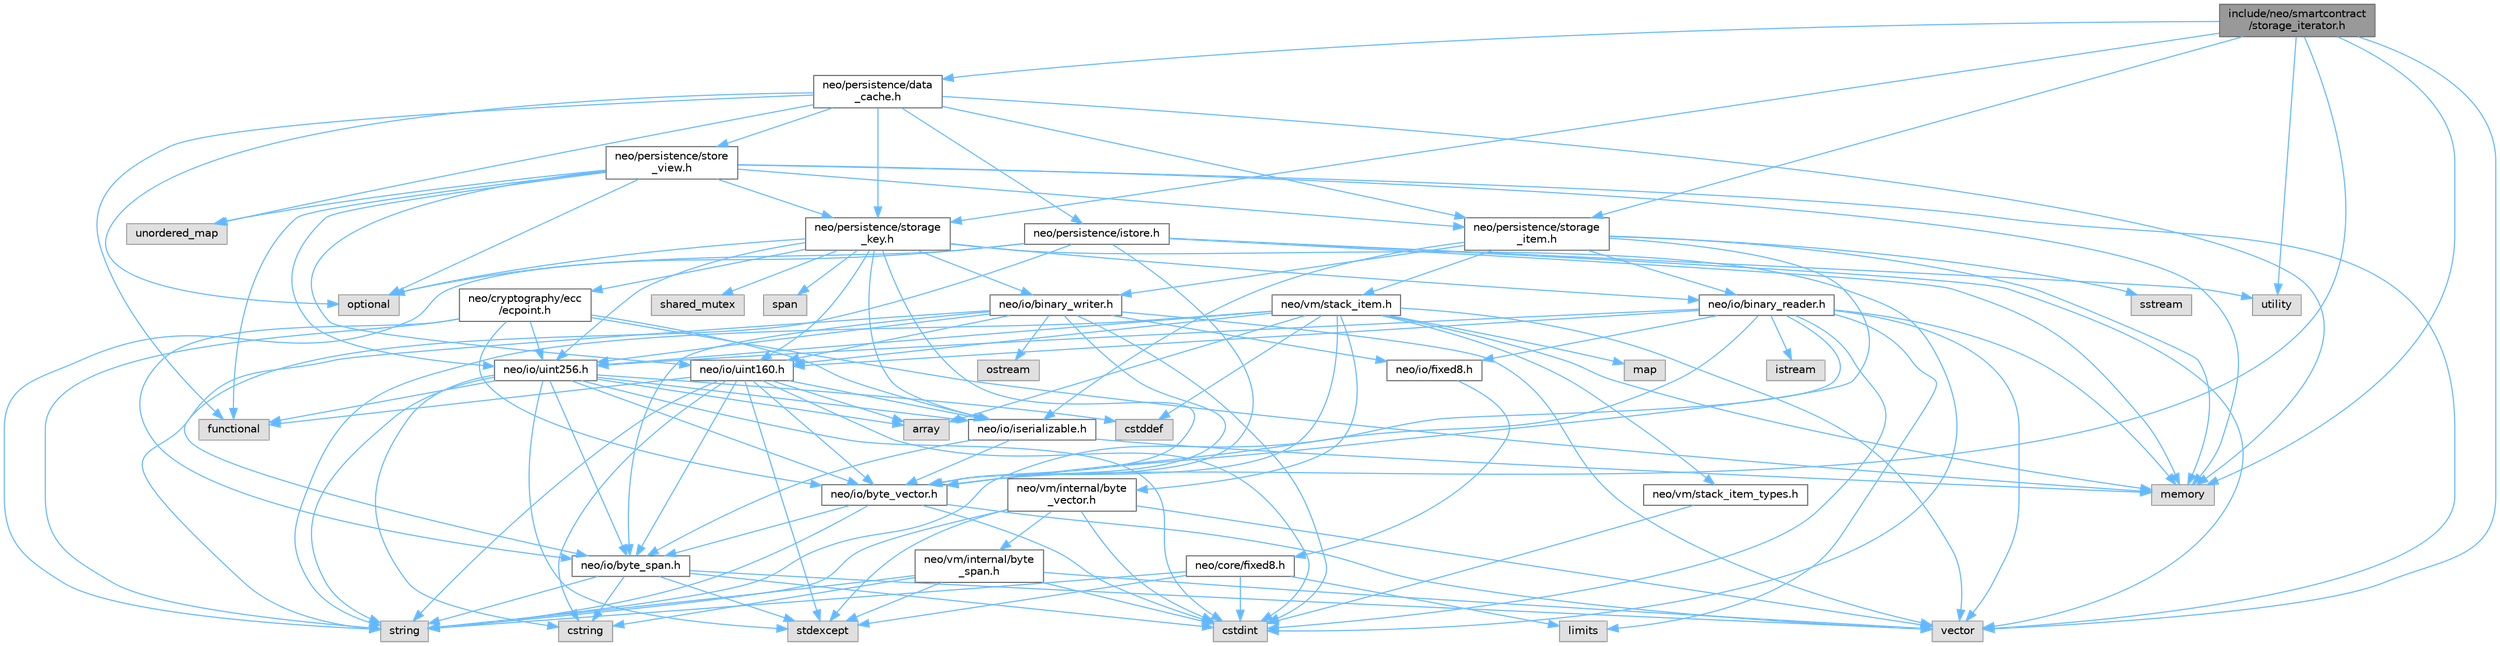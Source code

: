 digraph "include/neo/smartcontract/storage_iterator.h"
{
 // LATEX_PDF_SIZE
  bgcolor="transparent";
  edge [fontname=Helvetica,fontsize=10,labelfontname=Helvetica,labelfontsize=10];
  node [fontname=Helvetica,fontsize=10,shape=box,height=0.2,width=0.4];
  Node1 [id="Node000001",label="include/neo/smartcontract\l/storage_iterator.h",height=0.2,width=0.4,color="gray40", fillcolor="grey60", style="filled", fontcolor="black",tooltip=" "];
  Node1 -> Node2 [id="edge1_Node000001_Node000002",color="steelblue1",style="solid",tooltip=" "];
  Node2 [id="Node000002",label="neo/io/byte_vector.h",height=0.2,width=0.4,color="grey40", fillcolor="white", style="filled",URL="$io_2byte__vector_8h.html",tooltip=" "];
  Node2 -> Node3 [id="edge2_Node000002_Node000003",color="steelblue1",style="solid",tooltip=" "];
  Node3 [id="Node000003",label="neo/io/byte_span.h",height=0.2,width=0.4,color="grey40", fillcolor="white", style="filled",URL="$io_2byte__span_8h.html",tooltip=" "];
  Node3 -> Node4 [id="edge3_Node000003_Node000004",color="steelblue1",style="solid",tooltip=" "];
  Node4 [id="Node000004",label="cstdint",height=0.2,width=0.4,color="grey60", fillcolor="#E0E0E0", style="filled",tooltip=" "];
  Node3 -> Node5 [id="edge4_Node000003_Node000005",color="steelblue1",style="solid",tooltip=" "];
  Node5 [id="Node000005",label="cstring",height=0.2,width=0.4,color="grey60", fillcolor="#E0E0E0", style="filled",tooltip=" "];
  Node3 -> Node6 [id="edge5_Node000003_Node000006",color="steelblue1",style="solid",tooltip=" "];
  Node6 [id="Node000006",label="stdexcept",height=0.2,width=0.4,color="grey60", fillcolor="#E0E0E0", style="filled",tooltip=" "];
  Node3 -> Node7 [id="edge6_Node000003_Node000007",color="steelblue1",style="solid",tooltip=" "];
  Node7 [id="Node000007",label="string",height=0.2,width=0.4,color="grey60", fillcolor="#E0E0E0", style="filled",tooltip=" "];
  Node3 -> Node8 [id="edge7_Node000003_Node000008",color="steelblue1",style="solid",tooltip=" "];
  Node8 [id="Node000008",label="vector",height=0.2,width=0.4,color="grey60", fillcolor="#E0E0E0", style="filled",tooltip=" "];
  Node2 -> Node4 [id="edge8_Node000002_Node000004",color="steelblue1",style="solid",tooltip=" "];
  Node2 -> Node7 [id="edge9_Node000002_Node000007",color="steelblue1",style="solid",tooltip=" "];
  Node2 -> Node8 [id="edge10_Node000002_Node000008",color="steelblue1",style="solid",tooltip=" "];
  Node1 -> Node9 [id="edge11_Node000001_Node000009",color="steelblue1",style="solid",tooltip=" "];
  Node9 [id="Node000009",label="neo/persistence/data\l_cache.h",height=0.2,width=0.4,color="grey40", fillcolor="white", style="filled",URL="$data__cache_8h.html",tooltip=" "];
  Node9 -> Node10 [id="edge12_Node000009_Node000010",color="steelblue1",style="solid",tooltip=" "];
  Node10 [id="Node000010",label="neo/persistence/istore.h",height=0.2,width=0.4,color="grey40", fillcolor="white", style="filled",URL="$istore_8h.html",tooltip=" "];
  Node10 -> Node3 [id="edge13_Node000010_Node000003",color="steelblue1",style="solid",tooltip=" "];
  Node10 -> Node2 [id="edge14_Node000010_Node000002",color="steelblue1",style="solid",tooltip=" "];
  Node10 -> Node11 [id="edge15_Node000010_Node000011",color="steelblue1",style="solid",tooltip=" "];
  Node11 [id="Node000011",label="memory",height=0.2,width=0.4,color="grey60", fillcolor="#E0E0E0", style="filled",tooltip=" "];
  Node10 -> Node12 [id="edge16_Node000010_Node000012",color="steelblue1",style="solid",tooltip=" "];
  Node12 [id="Node000012",label="optional",height=0.2,width=0.4,color="grey60", fillcolor="#E0E0E0", style="filled",tooltip=" "];
  Node10 -> Node7 [id="edge17_Node000010_Node000007",color="steelblue1",style="solid",tooltip=" "];
  Node10 -> Node13 [id="edge18_Node000010_Node000013",color="steelblue1",style="solid",tooltip=" "];
  Node13 [id="Node000013",label="utility",height=0.2,width=0.4,color="grey60", fillcolor="#E0E0E0", style="filled",tooltip=" "];
  Node10 -> Node8 [id="edge19_Node000010_Node000008",color="steelblue1",style="solid",tooltip=" "];
  Node9 -> Node14 [id="edge20_Node000009_Node000014",color="steelblue1",style="solid",tooltip=" "];
  Node14 [id="Node000014",label="neo/persistence/storage\l_item.h",height=0.2,width=0.4,color="grey40", fillcolor="white", style="filled",URL="$persistence_2storage__item_8h.html",tooltip=" "];
  Node14 -> Node15 [id="edge21_Node000014_Node000015",color="steelblue1",style="solid",tooltip=" "];
  Node15 [id="Node000015",label="neo/io/binary_reader.h",height=0.2,width=0.4,color="grey40", fillcolor="white", style="filled",URL="$binary__reader_8h.html",tooltip=" "];
  Node15 -> Node2 [id="edge22_Node000015_Node000002",color="steelblue1",style="solid",tooltip=" "];
  Node15 -> Node16 [id="edge23_Node000015_Node000016",color="steelblue1",style="solid",tooltip=" "];
  Node16 [id="Node000016",label="neo/io/fixed8.h",height=0.2,width=0.4,color="grey40", fillcolor="white", style="filled",URL="$io_2fixed8_8h.html",tooltip=" "];
  Node16 -> Node17 [id="edge24_Node000016_Node000017",color="steelblue1",style="solid",tooltip=" "];
  Node17 [id="Node000017",label="neo/core/fixed8.h",height=0.2,width=0.4,color="grey40", fillcolor="white", style="filled",URL="$core_2fixed8_8h.html",tooltip=" "];
  Node17 -> Node4 [id="edge25_Node000017_Node000004",color="steelblue1",style="solid",tooltip=" "];
  Node17 -> Node18 [id="edge26_Node000017_Node000018",color="steelblue1",style="solid",tooltip=" "];
  Node18 [id="Node000018",label="limits",height=0.2,width=0.4,color="grey60", fillcolor="#E0E0E0", style="filled",tooltip=" "];
  Node17 -> Node6 [id="edge27_Node000017_Node000006",color="steelblue1",style="solid",tooltip=" "];
  Node17 -> Node7 [id="edge28_Node000017_Node000007",color="steelblue1",style="solid",tooltip=" "];
  Node15 -> Node19 [id="edge29_Node000015_Node000019",color="steelblue1",style="solid",tooltip=" "];
  Node19 [id="Node000019",label="neo/io/uint160.h",height=0.2,width=0.4,color="grey40", fillcolor="white", style="filled",URL="$uint160_8h.html",tooltip=" "];
  Node19 -> Node3 [id="edge30_Node000019_Node000003",color="steelblue1",style="solid",tooltip=" "];
  Node19 -> Node2 [id="edge31_Node000019_Node000002",color="steelblue1",style="solid",tooltip=" "];
  Node19 -> Node20 [id="edge32_Node000019_Node000020",color="steelblue1",style="solid",tooltip=" "];
  Node20 [id="Node000020",label="neo/io/iserializable.h",height=0.2,width=0.4,color="grey40", fillcolor="white", style="filled",URL="$iserializable_8h.html",tooltip=" "];
  Node20 -> Node3 [id="edge33_Node000020_Node000003",color="steelblue1",style="solid",tooltip=" "];
  Node20 -> Node2 [id="edge34_Node000020_Node000002",color="steelblue1",style="solid",tooltip=" "];
  Node20 -> Node11 [id="edge35_Node000020_Node000011",color="steelblue1",style="solid",tooltip=" "];
  Node19 -> Node21 [id="edge36_Node000019_Node000021",color="steelblue1",style="solid",tooltip=" "];
  Node21 [id="Node000021",label="array",height=0.2,width=0.4,color="grey60", fillcolor="#E0E0E0", style="filled",tooltip=" "];
  Node19 -> Node4 [id="edge37_Node000019_Node000004",color="steelblue1",style="solid",tooltip=" "];
  Node19 -> Node5 [id="edge38_Node000019_Node000005",color="steelblue1",style="solid",tooltip=" "];
  Node19 -> Node22 [id="edge39_Node000019_Node000022",color="steelblue1",style="solid",tooltip=" "];
  Node22 [id="Node000022",label="functional",height=0.2,width=0.4,color="grey60", fillcolor="#E0E0E0", style="filled",tooltip=" "];
  Node19 -> Node6 [id="edge40_Node000019_Node000006",color="steelblue1",style="solid",tooltip=" "];
  Node19 -> Node7 [id="edge41_Node000019_Node000007",color="steelblue1",style="solid",tooltip=" "];
  Node15 -> Node23 [id="edge42_Node000015_Node000023",color="steelblue1",style="solid",tooltip=" "];
  Node23 [id="Node000023",label="neo/io/uint256.h",height=0.2,width=0.4,color="grey40", fillcolor="white", style="filled",URL="$uint256_8h.html",tooltip=" "];
  Node23 -> Node3 [id="edge43_Node000023_Node000003",color="steelblue1",style="solid",tooltip=" "];
  Node23 -> Node2 [id="edge44_Node000023_Node000002",color="steelblue1",style="solid",tooltip=" "];
  Node23 -> Node20 [id="edge45_Node000023_Node000020",color="steelblue1",style="solid",tooltip=" "];
  Node23 -> Node21 [id="edge46_Node000023_Node000021",color="steelblue1",style="solid",tooltip=" "];
  Node23 -> Node24 [id="edge47_Node000023_Node000024",color="steelblue1",style="solid",tooltip=" "];
  Node24 [id="Node000024",label="cstddef",height=0.2,width=0.4,color="grey60", fillcolor="#E0E0E0", style="filled",tooltip=" "];
  Node23 -> Node4 [id="edge48_Node000023_Node000004",color="steelblue1",style="solid",tooltip=" "];
  Node23 -> Node5 [id="edge49_Node000023_Node000005",color="steelblue1",style="solid",tooltip=" "];
  Node23 -> Node22 [id="edge50_Node000023_Node000022",color="steelblue1",style="solid",tooltip=" "];
  Node23 -> Node6 [id="edge51_Node000023_Node000006",color="steelblue1",style="solid",tooltip=" "];
  Node23 -> Node7 [id="edge52_Node000023_Node000007",color="steelblue1",style="solid",tooltip=" "];
  Node15 -> Node4 [id="edge53_Node000015_Node000004",color="steelblue1",style="solid",tooltip=" "];
  Node15 -> Node25 [id="edge54_Node000015_Node000025",color="steelblue1",style="solid",tooltip=" "];
  Node25 [id="Node000025",label="istream",height=0.2,width=0.4,color="grey60", fillcolor="#E0E0E0", style="filled",tooltip=" "];
  Node15 -> Node18 [id="edge55_Node000015_Node000018",color="steelblue1",style="solid",tooltip=" "];
  Node15 -> Node11 [id="edge56_Node000015_Node000011",color="steelblue1",style="solid",tooltip=" "];
  Node15 -> Node7 [id="edge57_Node000015_Node000007",color="steelblue1",style="solid",tooltip=" "];
  Node15 -> Node8 [id="edge58_Node000015_Node000008",color="steelblue1",style="solid",tooltip=" "];
  Node14 -> Node26 [id="edge59_Node000014_Node000026",color="steelblue1",style="solid",tooltip=" "];
  Node26 [id="Node000026",label="neo/io/binary_writer.h",height=0.2,width=0.4,color="grey40", fillcolor="white", style="filled",URL="$binary__writer_8h.html",tooltip=" "];
  Node26 -> Node3 [id="edge60_Node000026_Node000003",color="steelblue1",style="solid",tooltip=" "];
  Node26 -> Node2 [id="edge61_Node000026_Node000002",color="steelblue1",style="solid",tooltip=" "];
  Node26 -> Node16 [id="edge62_Node000026_Node000016",color="steelblue1",style="solid",tooltip=" "];
  Node26 -> Node19 [id="edge63_Node000026_Node000019",color="steelblue1",style="solid",tooltip=" "];
  Node26 -> Node23 [id="edge64_Node000026_Node000023",color="steelblue1",style="solid",tooltip=" "];
  Node26 -> Node4 [id="edge65_Node000026_Node000004",color="steelblue1",style="solid",tooltip=" "];
  Node26 -> Node27 [id="edge66_Node000026_Node000027",color="steelblue1",style="solid",tooltip=" "];
  Node27 [id="Node000027",label="ostream",height=0.2,width=0.4,color="grey60", fillcolor="#E0E0E0", style="filled",tooltip=" "];
  Node26 -> Node7 [id="edge67_Node000026_Node000007",color="steelblue1",style="solid",tooltip=" "];
  Node26 -> Node8 [id="edge68_Node000026_Node000008",color="steelblue1",style="solid",tooltip=" "];
  Node14 -> Node2 [id="edge69_Node000014_Node000002",color="steelblue1",style="solid",tooltip=" "];
  Node14 -> Node20 [id="edge70_Node000014_Node000020",color="steelblue1",style="solid",tooltip=" "];
  Node14 -> Node28 [id="edge71_Node000014_Node000028",color="steelblue1",style="solid",tooltip=" "];
  Node28 [id="Node000028",label="neo/vm/stack_item.h",height=0.2,width=0.4,color="grey40", fillcolor="white", style="filled",URL="$stack__item_8h.html",tooltip=" "];
  Node28 -> Node2 [id="edge72_Node000028_Node000002",color="steelblue1",style="solid",tooltip=" "];
  Node28 -> Node19 [id="edge73_Node000028_Node000019",color="steelblue1",style="solid",tooltip=" "];
  Node28 -> Node23 [id="edge74_Node000028_Node000023",color="steelblue1",style="solid",tooltip=" "];
  Node28 -> Node29 [id="edge75_Node000028_Node000029",color="steelblue1",style="solid",tooltip=" "];
  Node29 [id="Node000029",label="neo/vm/internal/byte\l_vector.h",height=0.2,width=0.4,color="grey40", fillcolor="white", style="filled",URL="$vm_2internal_2byte__vector_8h.html",tooltip=" "];
  Node29 -> Node30 [id="edge76_Node000029_Node000030",color="steelblue1",style="solid",tooltip=" "];
  Node30 [id="Node000030",label="neo/vm/internal/byte\l_span.h",height=0.2,width=0.4,color="grey40", fillcolor="white", style="filled",URL="$vm_2internal_2byte__span_8h.html",tooltip=" "];
  Node30 -> Node4 [id="edge77_Node000030_Node000004",color="steelblue1",style="solid",tooltip=" "];
  Node30 -> Node5 [id="edge78_Node000030_Node000005",color="steelblue1",style="solid",tooltip=" "];
  Node30 -> Node6 [id="edge79_Node000030_Node000006",color="steelblue1",style="solid",tooltip=" "];
  Node30 -> Node7 [id="edge80_Node000030_Node000007",color="steelblue1",style="solid",tooltip=" "];
  Node30 -> Node8 [id="edge81_Node000030_Node000008",color="steelblue1",style="solid",tooltip=" "];
  Node29 -> Node4 [id="edge82_Node000029_Node000004",color="steelblue1",style="solid",tooltip=" "];
  Node29 -> Node6 [id="edge83_Node000029_Node000006",color="steelblue1",style="solid",tooltip=" "];
  Node29 -> Node7 [id="edge84_Node000029_Node000007",color="steelblue1",style="solid",tooltip=" "];
  Node29 -> Node8 [id="edge85_Node000029_Node000008",color="steelblue1",style="solid",tooltip=" "];
  Node28 -> Node31 [id="edge86_Node000028_Node000031",color="steelblue1",style="solid",tooltip=" "];
  Node31 [id="Node000031",label="neo/vm/stack_item_types.h",height=0.2,width=0.4,color="grey40", fillcolor="white", style="filled",URL="$stack__item__types_8h.html",tooltip=" "];
  Node31 -> Node4 [id="edge87_Node000031_Node000004",color="steelblue1",style="solid",tooltip=" "];
  Node28 -> Node21 [id="edge88_Node000028_Node000021",color="steelblue1",style="solid",tooltip=" "];
  Node28 -> Node24 [id="edge89_Node000028_Node000024",color="steelblue1",style="solid",tooltip=" "];
  Node28 -> Node32 [id="edge90_Node000028_Node000032",color="steelblue1",style="solid",tooltip=" "];
  Node32 [id="Node000032",label="map",height=0.2,width=0.4,color="grey60", fillcolor="#E0E0E0", style="filled",tooltip=" "];
  Node28 -> Node11 [id="edge91_Node000028_Node000011",color="steelblue1",style="solid",tooltip=" "];
  Node28 -> Node7 [id="edge92_Node000028_Node000007",color="steelblue1",style="solid",tooltip=" "];
  Node28 -> Node8 [id="edge93_Node000028_Node000008",color="steelblue1",style="solid",tooltip=" "];
  Node14 -> Node11 [id="edge94_Node000014_Node000011",color="steelblue1",style="solid",tooltip=" "];
  Node14 -> Node33 [id="edge95_Node000014_Node000033",color="steelblue1",style="solid",tooltip=" "];
  Node33 [id="Node000033",label="sstream",height=0.2,width=0.4,color="grey60", fillcolor="#E0E0E0", style="filled",tooltip=" "];
  Node9 -> Node34 [id="edge96_Node000009_Node000034",color="steelblue1",style="solid",tooltip=" "];
  Node34 [id="Node000034",label="neo/persistence/storage\l_key.h",height=0.2,width=0.4,color="grey40", fillcolor="white", style="filled",URL="$persistence_2storage__key_8h.html",tooltip=" "];
  Node34 -> Node35 [id="edge97_Node000034_Node000035",color="steelblue1",style="solid",tooltip=" "];
  Node35 [id="Node000035",label="neo/cryptography/ecc\l/ecpoint.h",height=0.2,width=0.4,color="grey40", fillcolor="white", style="filled",URL="$ecpoint_8h.html",tooltip=" "];
  Node35 -> Node3 [id="edge98_Node000035_Node000003",color="steelblue1",style="solid",tooltip=" "];
  Node35 -> Node2 [id="edge99_Node000035_Node000002",color="steelblue1",style="solid",tooltip=" "];
  Node35 -> Node20 [id="edge100_Node000035_Node000020",color="steelblue1",style="solid",tooltip=" "];
  Node35 -> Node23 [id="edge101_Node000035_Node000023",color="steelblue1",style="solid",tooltip=" "];
  Node35 -> Node11 [id="edge102_Node000035_Node000011",color="steelblue1",style="solid",tooltip=" "];
  Node35 -> Node7 [id="edge103_Node000035_Node000007",color="steelblue1",style="solid",tooltip=" "];
  Node34 -> Node15 [id="edge104_Node000034_Node000015",color="steelblue1",style="solid",tooltip=" "];
  Node34 -> Node26 [id="edge105_Node000034_Node000026",color="steelblue1",style="solid",tooltip=" "];
  Node34 -> Node2 [id="edge106_Node000034_Node000002",color="steelblue1",style="solid",tooltip=" "];
  Node34 -> Node20 [id="edge107_Node000034_Node000020",color="steelblue1",style="solid",tooltip=" "];
  Node34 -> Node19 [id="edge108_Node000034_Node000019",color="steelblue1",style="solid",tooltip=" "];
  Node34 -> Node23 [id="edge109_Node000034_Node000023",color="steelblue1",style="solid",tooltip=" "];
  Node34 -> Node4 [id="edge110_Node000034_Node000004",color="steelblue1",style="solid",tooltip=" "];
  Node34 -> Node12 [id="edge111_Node000034_Node000012",color="steelblue1",style="solid",tooltip=" "];
  Node34 -> Node36 [id="edge112_Node000034_Node000036",color="steelblue1",style="solid",tooltip=" "];
  Node36 [id="Node000036",label="shared_mutex",height=0.2,width=0.4,color="grey60", fillcolor="#E0E0E0", style="filled",tooltip=" "];
  Node34 -> Node37 [id="edge113_Node000034_Node000037",color="steelblue1",style="solid",tooltip=" "];
  Node37 [id="Node000037",label="span",height=0.2,width=0.4,color="grey60", fillcolor="#E0E0E0", style="filled",tooltip=" "];
  Node9 -> Node38 [id="edge114_Node000009_Node000038",color="steelblue1",style="solid",tooltip=" "];
  Node38 [id="Node000038",label="neo/persistence/store\l_view.h",height=0.2,width=0.4,color="grey40", fillcolor="white", style="filled",URL="$store__view_8h.html",tooltip=" "];
  Node38 -> Node19 [id="edge115_Node000038_Node000019",color="steelblue1",style="solid",tooltip=" "];
  Node38 -> Node23 [id="edge116_Node000038_Node000023",color="steelblue1",style="solid",tooltip=" "];
  Node38 -> Node14 [id="edge117_Node000038_Node000014",color="steelblue1",style="solid",tooltip=" "];
  Node38 -> Node34 [id="edge118_Node000038_Node000034",color="steelblue1",style="solid",tooltip=" "];
  Node38 -> Node22 [id="edge119_Node000038_Node000022",color="steelblue1",style="solid",tooltip=" "];
  Node38 -> Node11 [id="edge120_Node000038_Node000011",color="steelblue1",style="solid",tooltip=" "];
  Node38 -> Node12 [id="edge121_Node000038_Node000012",color="steelblue1",style="solid",tooltip=" "];
  Node38 -> Node39 [id="edge122_Node000038_Node000039",color="steelblue1",style="solid",tooltip=" "];
  Node39 [id="Node000039",label="unordered_map",height=0.2,width=0.4,color="grey60", fillcolor="#E0E0E0", style="filled",tooltip=" "];
  Node38 -> Node8 [id="edge123_Node000038_Node000008",color="steelblue1",style="solid",tooltip=" "];
  Node9 -> Node22 [id="edge124_Node000009_Node000022",color="steelblue1",style="solid",tooltip=" "];
  Node9 -> Node11 [id="edge125_Node000009_Node000011",color="steelblue1",style="solid",tooltip=" "];
  Node9 -> Node12 [id="edge126_Node000009_Node000012",color="steelblue1",style="solid",tooltip=" "];
  Node9 -> Node39 [id="edge127_Node000009_Node000039",color="steelblue1",style="solid",tooltip=" "];
  Node1 -> Node14 [id="edge128_Node000001_Node000014",color="steelblue1",style="solid",tooltip=" "];
  Node1 -> Node34 [id="edge129_Node000001_Node000034",color="steelblue1",style="solid",tooltip=" "];
  Node1 -> Node11 [id="edge130_Node000001_Node000011",color="steelblue1",style="solid",tooltip=" "];
  Node1 -> Node13 [id="edge131_Node000001_Node000013",color="steelblue1",style="solid",tooltip=" "];
  Node1 -> Node8 [id="edge132_Node000001_Node000008",color="steelblue1",style="solid",tooltip=" "];
}
